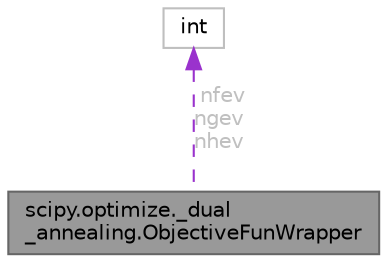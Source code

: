 digraph "scipy.optimize._dual_annealing.ObjectiveFunWrapper"
{
 // LATEX_PDF_SIZE
  bgcolor="transparent";
  edge [fontname=Helvetica,fontsize=10,labelfontname=Helvetica,labelfontsize=10];
  node [fontname=Helvetica,fontsize=10,shape=box,height=0.2,width=0.4];
  Node1 [id="Node000001",label="scipy.optimize._dual\l_annealing.ObjectiveFunWrapper",height=0.2,width=0.4,color="gray40", fillcolor="grey60", style="filled", fontcolor="black",tooltip=" "];
  Node2 -> Node1 [id="edge2_Node000001_Node000002",dir="back",color="darkorchid3",style="dashed",tooltip=" ",label=" nfev\nngev\nnhev",fontcolor="grey" ];
  Node2 [id="Node000002",label="int",height=0.2,width=0.4,color="grey75", fillcolor="white", style="filled",tooltip=" "];
}
